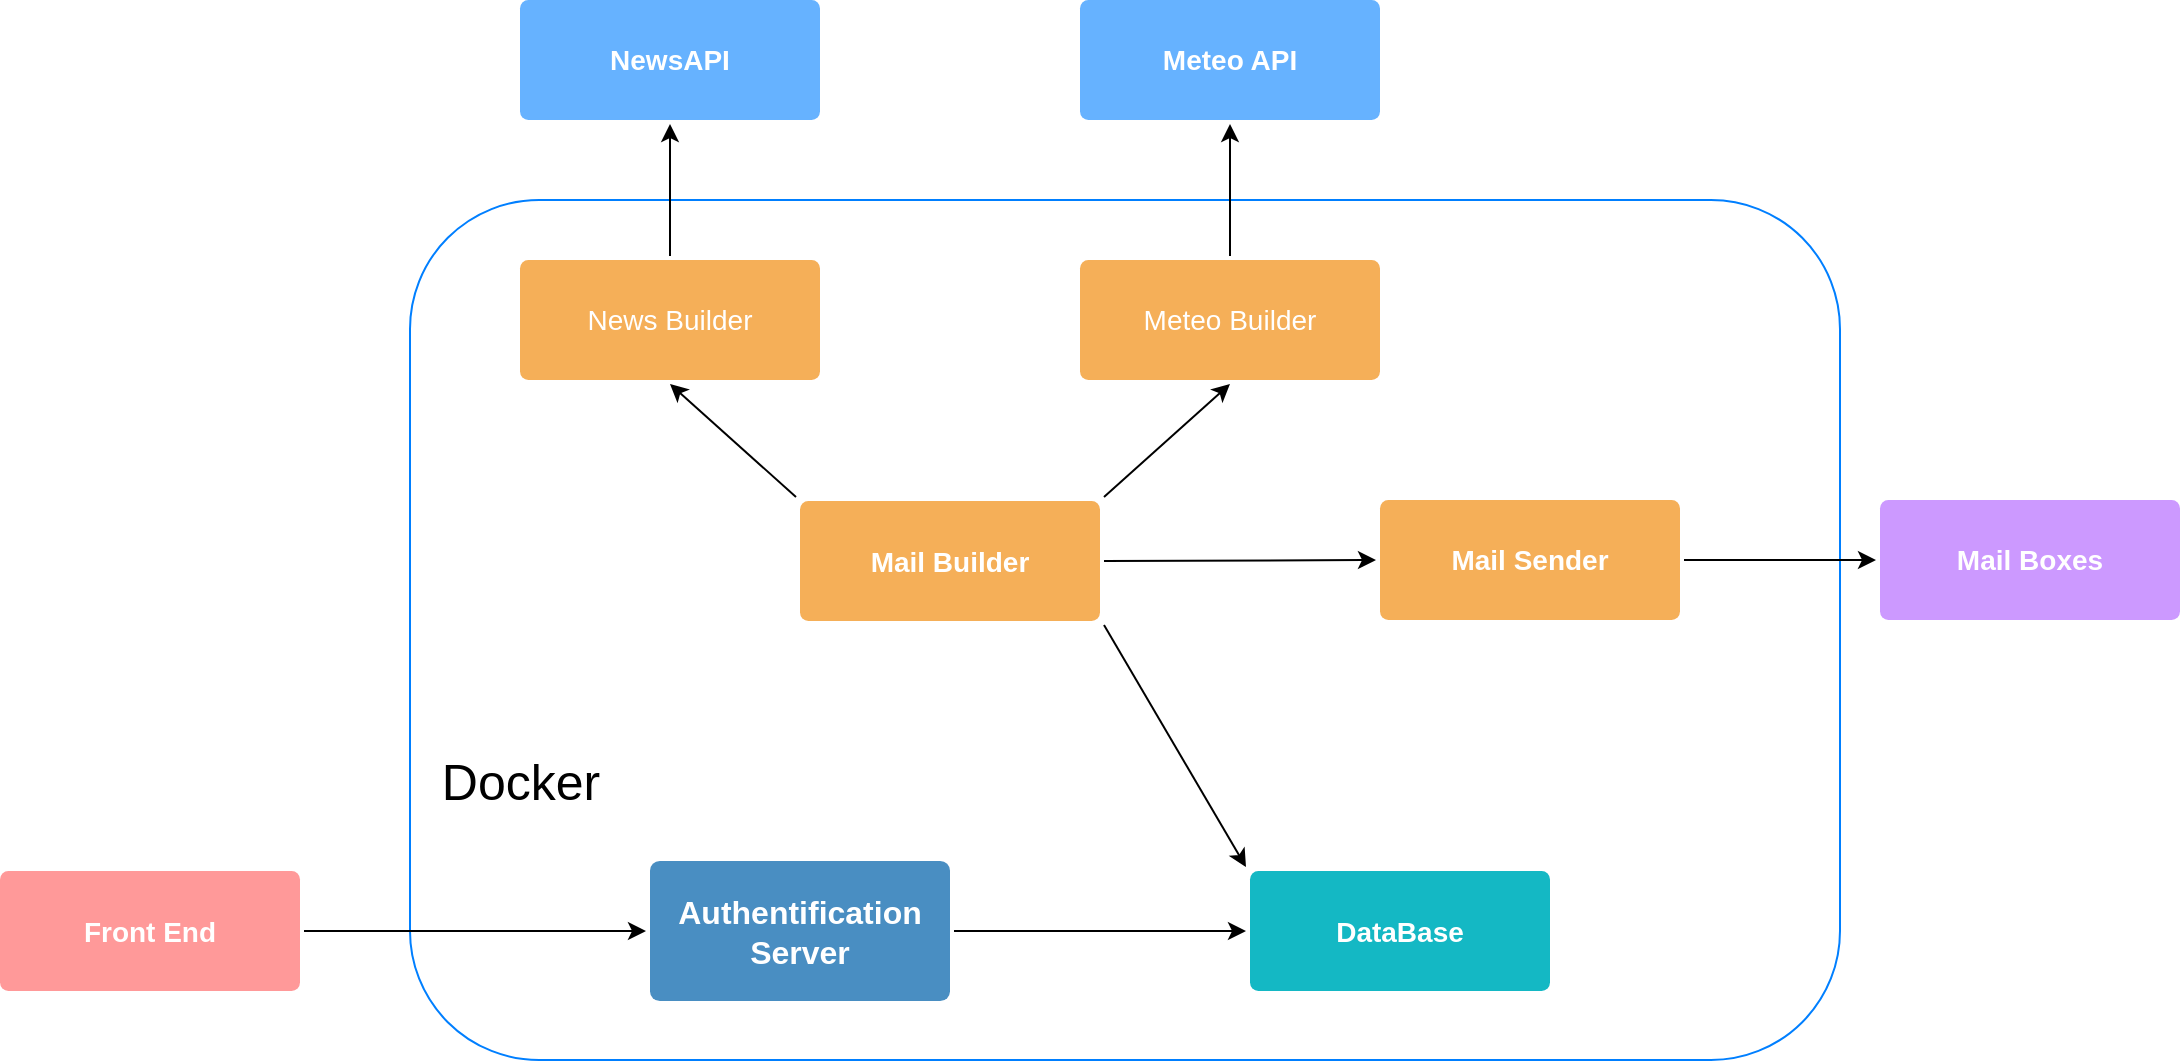 <mxfile version="13.1.0" type="device"><diagram id="6a731a19-8d31-9384-78a2-239565b7b9f0" name="Page-1"><mxGraphModel dx="1221" dy="676" grid="1" gridSize="10" guides="1" tooltips="1" connect="1" arrows="1" fold="1" page="1" pageScale="1" pageWidth="1169" pageHeight="827" background="#ffffff" math="0" shadow="0"><root><mxCell id="0"/><mxCell id="1" parent="0"/><mxCell id="is1-xdqCx7irQysbKAOu-1789" value="&lt;div style=&quot;font-size: 25px ; line-height: 120%&quot; align=&quot;left&quot;&gt;&amp;nbsp;&amp;nbsp; &lt;br&gt;&lt;/div&gt;&lt;div style=&quot;font-size: 25px ; line-height: 120%&quot; align=&quot;left&quot;&gt;&lt;br&gt;&lt;/div&gt;&lt;div style=&quot;font-size: 25px ; line-height: 120%&quot; align=&quot;left&quot;&gt;&lt;br&gt;&lt;/div&gt;&lt;div style=&quot;font-size: 25px ; line-height: 120%&quot; align=&quot;left&quot;&gt;&lt;br&gt;&lt;/div&gt;&lt;div style=&quot;font-size: 25px ; line-height: 120%&quot; align=&quot;left&quot;&gt;&lt;br&gt;&lt;/div&gt;&lt;div style=&quot;font-size: 25px ; line-height: 120%&quot; align=&quot;left&quot;&gt;&amp;nbsp; Docker&lt;/div&gt;" style="rounded=1;whiteSpace=wrap;html=1;fillOpacity=0;align=left;strokeColor=#007FFF;" vertex="1" parent="1"><mxGeometry x="305" y="160" width="715" height="430" as="geometry"/></mxCell><mxCell id="1749" value="&lt;div&gt;Authentification&lt;/div&gt;&lt;div&gt;Server&lt;br&gt;&lt;/div&gt;" style="rounded=1;whiteSpace=wrap;html=1;shadow=0;labelBackgroundColor=none;strokeColor=none;strokeWidth=3;fillColor=#498EC2;fontFamily=Helvetica;fontSize=16;fontColor=#FFFFFF;align=center;fontStyle=1;spacing=5;arcSize=7;perimeterSpacing=2;" parent="1" vertex="1"><mxGeometry x="425" y="490.5" width="150" height="70" as="geometry"/></mxCell><mxCell id="1753" value="Front End" style="rounded=1;whiteSpace=wrap;html=1;shadow=0;labelBackgroundColor=none;strokeColor=none;strokeWidth=3;fillColor=#FF9999;fontFamily=Helvetica;fontSize=14;fontColor=#FFFFFF;align=center;spacing=5;fontStyle=1;arcSize=7;perimeterSpacing=2;" parent="1" vertex="1"><mxGeometry x="100" y="495.5" width="150" height="60" as="geometry"/></mxCell><mxCell id="1764" value="Mail Builder" style="rounded=1;whiteSpace=wrap;html=1;shadow=0;labelBackgroundColor=none;strokeColor=none;strokeWidth=3;fillColor=#F5AF58;fontFamily=Helvetica;fontSize=14;fontColor=#FFFFFF;align=center;spacing=5;fontStyle=1;arcSize=7;perimeterSpacing=2;" parent="1" vertex="1"><mxGeometry x="500" y="310.5" width="150" height="60" as="geometry"/></mxCell><mxCell id="1765" value="Meteo Builder" style="rounded=1;whiteSpace=wrap;html=1;shadow=0;labelBackgroundColor=none;strokeColor=none;strokeWidth=3;fillColor=#F5AF58;fontFamily=Helvetica;fontSize=14;fontColor=#FFFFFF;align=center;spacing=5;arcSize=7;perimeterSpacing=2;" parent="1" vertex="1"><mxGeometry x="640" y="190" width="150" height="60" as="geometry"/></mxCell><mxCell id="1769" value="News Builder" style="rounded=1;whiteSpace=wrap;html=1;shadow=0;labelBackgroundColor=none;strokeColor=none;strokeWidth=3;fillColor=#f5af58;fontFamily=Helvetica;fontSize=14;fontColor=#FFFFFF;align=center;spacing=5;arcSize=7;perimeterSpacing=2;" parent="1" vertex="1"><mxGeometry x="360" y="190" width="150" height="60" as="geometry"/></mxCell><mxCell id="1771" value="DataBase" style="rounded=1;whiteSpace=wrap;html=1;shadow=0;labelBackgroundColor=none;strokeColor=none;strokeWidth=3;fillColor=#14B8C4;fontFamily=Helvetica;fontSize=14;fontColor=#FFFFFF;align=center;spacing=5;fontStyle=1;arcSize=7;perimeterSpacing=2;" parent="1" vertex="1"><mxGeometry x="725" y="495.5" width="150" height="60" as="geometry"/></mxCell><mxCell id="is1-xdqCx7irQysbKAOu-1783" value="Meteo API" style="rounded=1;whiteSpace=wrap;html=1;shadow=0;labelBackgroundColor=none;strokeColor=none;strokeWidth=3;fillColor=#66B2FF;fontFamily=Helvetica;fontSize=14;fontColor=#FFFFFF;align=center;spacing=5;fontStyle=1;arcSize=7;perimeterSpacing=2;" vertex="1" parent="1"><mxGeometry x="640" y="60" width="150" height="60" as="geometry"/></mxCell><mxCell id="is1-xdqCx7irQysbKAOu-1787" value="NewsAPI" style="rounded=1;whiteSpace=wrap;html=1;shadow=0;labelBackgroundColor=none;strokeColor=none;strokeWidth=3;fillColor=#66B2FF;fontFamily=Helvetica;fontSize=14;fontColor=#FFFFFF;align=center;spacing=5;fontStyle=1;arcSize=7;perimeterSpacing=2;" vertex="1" parent="1"><mxGeometry x="360" y="60" width="150" height="60" as="geometry"/></mxCell><mxCell id="is1-xdqCx7irQysbKAOu-1790" value="Mail Sender" style="rounded=1;whiteSpace=wrap;html=1;shadow=0;labelBackgroundColor=none;strokeColor=none;strokeWidth=3;fillColor=#F5AF58;fontFamily=Helvetica;fontSize=14;fontColor=#FFFFFF;align=center;spacing=5;fontStyle=1;arcSize=7;perimeterSpacing=2;" vertex="1" parent="1"><mxGeometry x="790" y="310" width="150" height="60" as="geometry"/></mxCell><mxCell id="is1-xdqCx7irQysbKAOu-1792" value="" style="endArrow=classic;html=1;fillColor=#000000;entryX=0;entryY=0.5;entryDx=0;entryDy=0;exitX=1;exitY=0.5;exitDx=0;exitDy=0;" edge="1" parent="1" source="is1-xdqCx7irQysbKAOu-1790" target="is1-xdqCx7irQysbKAOu-1794"><mxGeometry width="50" height="50" relative="1" as="geometry"><mxPoint x="550" y="320" as="sourcePoint"/><mxPoint x="600" y="270" as="targetPoint"/></mxGeometry></mxCell><mxCell id="is1-xdqCx7irQysbKAOu-1794" value="Mail Boxes" style="rounded=1;whiteSpace=wrap;html=1;shadow=0;labelBackgroundColor=none;strokeColor=none;strokeWidth=3;fillColor=#CC99FF;fontFamily=Helvetica;fontSize=14;fontColor=#FFFFFF;align=center;spacing=5;fontStyle=1;arcSize=7;perimeterSpacing=2;" vertex="1" parent="1"><mxGeometry x="1040" y="310" width="150" height="60" as="geometry"/></mxCell><mxCell id="is1-xdqCx7irQysbKAOu-1795" value="" style="endArrow=classic;html=1;fillColor=#000000;entryX=0;entryY=0;entryDx=0;entryDy=0;exitX=1;exitY=1;exitDx=0;exitDy=0;" edge="1" parent="1" source="1764" target="1771"><mxGeometry width="50" height="50" relative="1" as="geometry"><mxPoint x="730" y="410" as="sourcePoint"/><mxPoint x="826" y="410" as="targetPoint"/></mxGeometry></mxCell><mxCell id="is1-xdqCx7irQysbKAOu-1796" value="" style="endArrow=classic;html=1;fillColor=#000000;entryX=0;entryY=0.5;entryDx=0;entryDy=0;exitX=1;exitY=0.5;exitDx=0;exitDy=0;" edge="1" parent="1" source="1764" target="is1-xdqCx7irQysbKAOu-1790"><mxGeometry width="50" height="50" relative="1" as="geometry"><mxPoint x="694" y="390" as="sourcePoint"/><mxPoint x="790" y="390" as="targetPoint"/></mxGeometry></mxCell><mxCell id="is1-xdqCx7irQysbKAOu-1797" value="" style="endArrow=classic;html=1;fillColor=#000000;entryX=0;entryY=0.5;entryDx=0;entryDy=0;exitX=1;exitY=0.5;exitDx=0;exitDy=0;" edge="1" parent="1" source="1753" target="1749"><mxGeometry width="50" height="50" relative="1" as="geometry"><mxPoint x="234" y="414" as="sourcePoint"/><mxPoint x="305" y="535" as="targetPoint"/></mxGeometry></mxCell><mxCell id="is1-xdqCx7irQysbKAOu-1798" value="" style="endArrow=classic;html=1;fillColor=#000000;exitX=1;exitY=0.5;exitDx=0;exitDy=0;" edge="1" parent="1" source="1749" target="1771"><mxGeometry width="50" height="50" relative="1" as="geometry"><mxPoint x="575" y="620" as="sourcePoint"/><mxPoint x="746" y="620" as="targetPoint"/></mxGeometry></mxCell><mxCell id="is1-xdqCx7irQysbKAOu-1799" value="" style="endArrow=classic;html=1;fillColor=#000000;entryX=0.5;entryY=1;entryDx=0;entryDy=0;exitX=0;exitY=0;exitDx=0;exitDy=0;" edge="1" parent="1" source="1764" target="1769"><mxGeometry width="50" height="50" relative="1" as="geometry"><mxPoint x="230" y="360" as="sourcePoint"/><mxPoint x="401" y="360" as="targetPoint"/></mxGeometry></mxCell><mxCell id="is1-xdqCx7irQysbKAOu-1800" value="" style="endArrow=classic;html=1;fillColor=#000000;entryX=0.5;entryY=1;entryDx=0;entryDy=0;exitX=1;exitY=0;exitDx=0;exitDy=0;" edge="1" parent="1" source="1764" target="1765"><mxGeometry width="50" height="50" relative="1" as="geometry"><mxPoint x="663" y="306.5" as="sourcePoint"/><mxPoint x="600" y="250" as="targetPoint"/></mxGeometry></mxCell><mxCell id="is1-xdqCx7irQysbKAOu-1801" value="" style="endArrow=classic;html=1;fillColor=#000000;entryX=0.5;entryY=1;entryDx=0;entryDy=0;exitX=0.5;exitY=0;exitDx=0;exitDy=0;" edge="1" parent="1" source="1765" target="is1-xdqCx7irQysbKAOu-1783"><mxGeometry width="50" height="50" relative="1" as="geometry"><mxPoint x="820" y="226.5" as="sourcePoint"/><mxPoint x="883" y="170" as="targetPoint"/></mxGeometry></mxCell><mxCell id="is1-xdqCx7irQysbKAOu-1802" value="" style="endArrow=classic;html=1;fillColor=#000000;entryX=0.5;entryY=1;entryDx=0;entryDy=0;exitX=0.5;exitY=0;exitDx=0;exitDy=0;" edge="1" parent="1" source="1769" target="is1-xdqCx7irQysbKAOu-1787"><mxGeometry width="50" height="50" relative="1" as="geometry"><mxPoint x="600" y="190" as="sourcePoint"/><mxPoint x="600" y="124" as="targetPoint"/></mxGeometry></mxCell></root></mxGraphModel></diagram></mxfile>